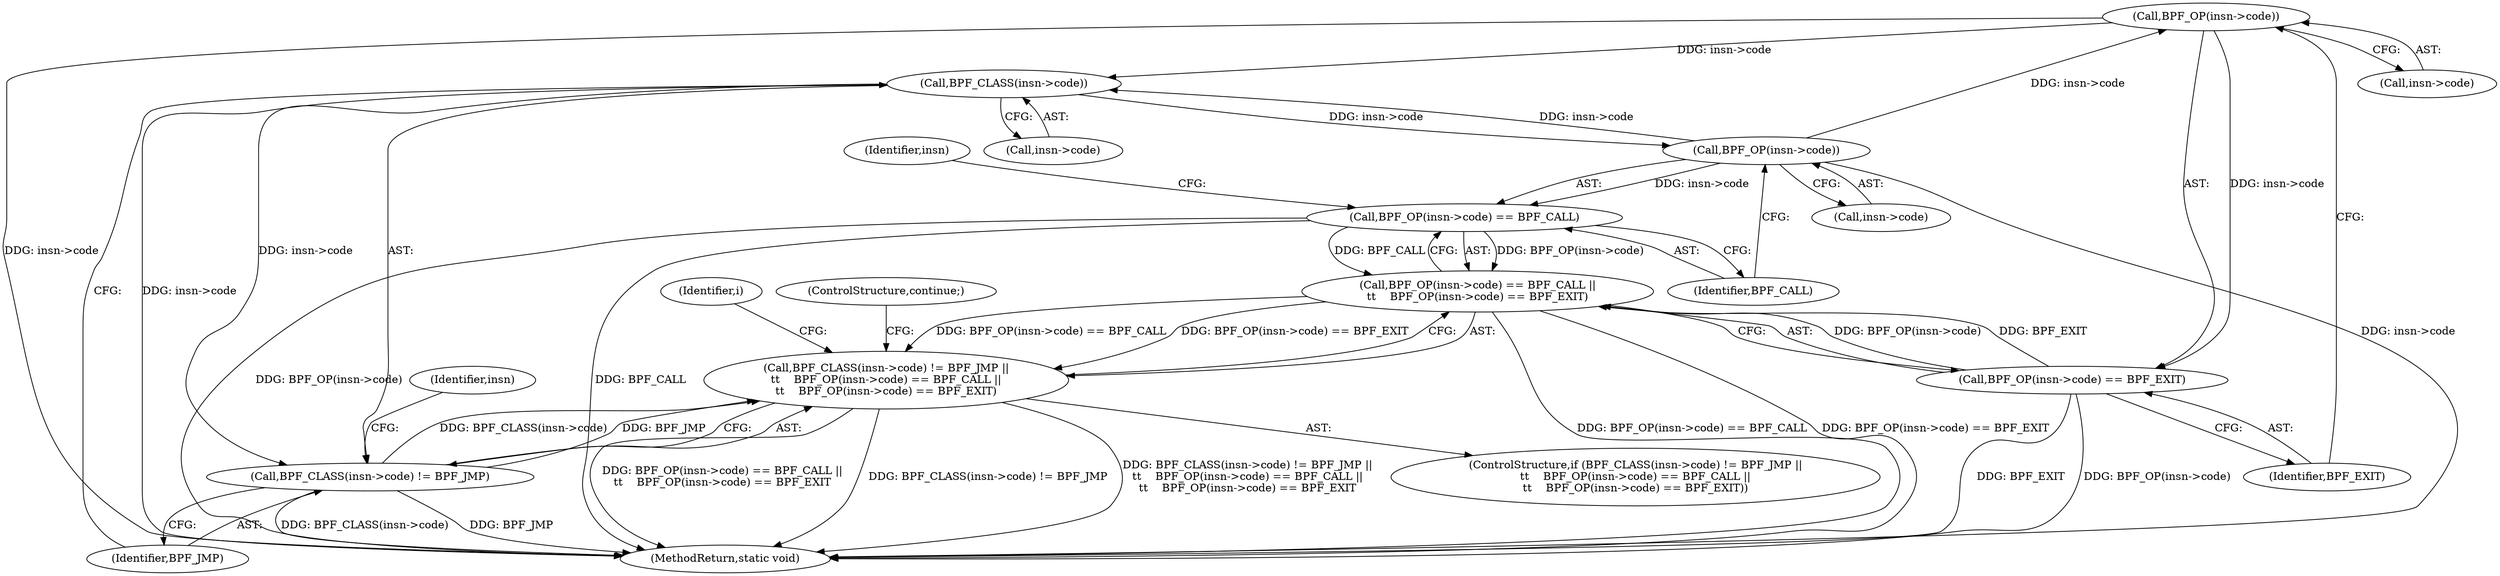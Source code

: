 digraph "0_linux_a1b14d27ed0965838350f1377ff97c93ee383492@pointer" {
"1000148" [label="(Call,BPF_OP(insn->code))"];
"1000142" [label="(Call,BPF_OP(insn->code))"];
"1000135" [label="(Call,BPF_CLASS(insn->code))"];
"1000148" [label="(Call,BPF_OP(insn->code))"];
"1000134" [label="(Call,BPF_CLASS(insn->code) != BPF_JMP)"];
"1000133" [label="(Call,BPF_CLASS(insn->code) != BPF_JMP ||\n\t\t    BPF_OP(insn->code) == BPF_CALL ||\n\t\t    BPF_OP(insn->code) == BPF_EXIT)"];
"1000141" [label="(Call,BPF_OP(insn->code) == BPF_CALL)"];
"1000140" [label="(Call,BPF_OP(insn->code) == BPF_CALL ||\n\t\t    BPF_OP(insn->code) == BPF_EXIT)"];
"1000147" [label="(Call,BPF_OP(insn->code) == BPF_EXIT)"];
"1000150" [label="(Identifier,insn)"];
"1000152" [label="(Identifier,BPF_EXIT)"];
"1000143" [label="(Call,insn->code)"];
"1000134" [label="(Call,BPF_CLASS(insn->code) != BPF_JMP)"];
"1000136" [label="(Call,insn->code)"];
"1000149" [label="(Call,insn->code)"];
"1000141" [label="(Call,BPF_OP(insn->code) == BPF_CALL)"];
"1000132" [label="(ControlStructure,if (BPF_CLASS(insn->code) != BPF_JMP ||\n\t\t    BPF_OP(insn->code) == BPF_CALL ||\n\t\t    BPF_OP(insn->code) == BPF_EXIT))"];
"1000140" [label="(Call,BPF_OP(insn->code) == BPF_CALL ||\n\t\t    BPF_OP(insn->code) == BPF_EXIT)"];
"1000147" [label="(Call,BPF_OP(insn->code) == BPF_EXIT)"];
"1000142" [label="(Call,BPF_OP(insn->code))"];
"1000193" [label="(MethodReturn,static void)"];
"1000146" [label="(Identifier,BPF_CALL)"];
"1000135" [label="(Call,BPF_CLASS(insn->code))"];
"1000153" [label="(ControlStructure,continue;)"];
"1000148" [label="(Call,BPF_OP(insn->code))"];
"1000139" [label="(Identifier,BPF_JMP)"];
"1000157" [label="(Identifier,i)"];
"1000133" [label="(Call,BPF_CLASS(insn->code) != BPF_JMP ||\n\t\t    BPF_OP(insn->code) == BPF_CALL ||\n\t\t    BPF_OP(insn->code) == BPF_EXIT)"];
"1000144" [label="(Identifier,insn)"];
"1000148" -> "1000147"  [label="AST: "];
"1000148" -> "1000149"  [label="CFG: "];
"1000149" -> "1000148"  [label="AST: "];
"1000152" -> "1000148"  [label="CFG: "];
"1000148" -> "1000193"  [label="DDG: insn->code"];
"1000148" -> "1000135"  [label="DDG: insn->code"];
"1000148" -> "1000147"  [label="DDG: insn->code"];
"1000142" -> "1000148"  [label="DDG: insn->code"];
"1000142" -> "1000141"  [label="AST: "];
"1000142" -> "1000143"  [label="CFG: "];
"1000143" -> "1000142"  [label="AST: "];
"1000146" -> "1000142"  [label="CFG: "];
"1000142" -> "1000193"  [label="DDG: insn->code"];
"1000142" -> "1000135"  [label="DDG: insn->code"];
"1000142" -> "1000141"  [label="DDG: insn->code"];
"1000135" -> "1000142"  [label="DDG: insn->code"];
"1000135" -> "1000134"  [label="AST: "];
"1000135" -> "1000136"  [label="CFG: "];
"1000136" -> "1000135"  [label="AST: "];
"1000139" -> "1000135"  [label="CFG: "];
"1000135" -> "1000193"  [label="DDG: insn->code"];
"1000135" -> "1000134"  [label="DDG: insn->code"];
"1000134" -> "1000133"  [label="AST: "];
"1000134" -> "1000139"  [label="CFG: "];
"1000139" -> "1000134"  [label="AST: "];
"1000144" -> "1000134"  [label="CFG: "];
"1000133" -> "1000134"  [label="CFG: "];
"1000134" -> "1000193"  [label="DDG: BPF_JMP"];
"1000134" -> "1000193"  [label="DDG: BPF_CLASS(insn->code)"];
"1000134" -> "1000133"  [label="DDG: BPF_CLASS(insn->code)"];
"1000134" -> "1000133"  [label="DDG: BPF_JMP"];
"1000133" -> "1000132"  [label="AST: "];
"1000133" -> "1000140"  [label="CFG: "];
"1000140" -> "1000133"  [label="AST: "];
"1000153" -> "1000133"  [label="CFG: "];
"1000157" -> "1000133"  [label="CFG: "];
"1000133" -> "1000193"  [label="DDG: BPF_OP(insn->code) == BPF_CALL ||\n\t\t    BPF_OP(insn->code) == BPF_EXIT"];
"1000133" -> "1000193"  [label="DDG: BPF_CLASS(insn->code) != BPF_JMP"];
"1000133" -> "1000193"  [label="DDG: BPF_CLASS(insn->code) != BPF_JMP ||\n\t\t    BPF_OP(insn->code) == BPF_CALL ||\n\t\t    BPF_OP(insn->code) == BPF_EXIT"];
"1000140" -> "1000133"  [label="DDG: BPF_OP(insn->code) == BPF_CALL"];
"1000140" -> "1000133"  [label="DDG: BPF_OP(insn->code) == BPF_EXIT"];
"1000141" -> "1000140"  [label="AST: "];
"1000141" -> "1000146"  [label="CFG: "];
"1000146" -> "1000141"  [label="AST: "];
"1000150" -> "1000141"  [label="CFG: "];
"1000140" -> "1000141"  [label="CFG: "];
"1000141" -> "1000193"  [label="DDG: BPF_OP(insn->code)"];
"1000141" -> "1000193"  [label="DDG: BPF_CALL"];
"1000141" -> "1000140"  [label="DDG: BPF_OP(insn->code)"];
"1000141" -> "1000140"  [label="DDG: BPF_CALL"];
"1000140" -> "1000147"  [label="CFG: "];
"1000147" -> "1000140"  [label="AST: "];
"1000140" -> "1000193"  [label="DDG: BPF_OP(insn->code) == BPF_CALL"];
"1000140" -> "1000193"  [label="DDG: BPF_OP(insn->code) == BPF_EXIT"];
"1000147" -> "1000140"  [label="DDG: BPF_OP(insn->code)"];
"1000147" -> "1000140"  [label="DDG: BPF_EXIT"];
"1000147" -> "1000152"  [label="CFG: "];
"1000152" -> "1000147"  [label="AST: "];
"1000147" -> "1000193"  [label="DDG: BPF_EXIT"];
"1000147" -> "1000193"  [label="DDG: BPF_OP(insn->code)"];
}
